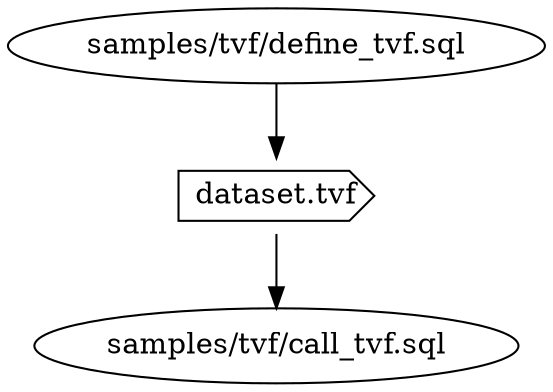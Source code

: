 digraph G {
0 [label="samples/tvf/call_tvf.sql", shape="", type=query];
1 [label="samples/tvf/define_tvf.sql", shape="", type=query];
2 [label="dataset.tvf", shape=cds, type=function];
1->2 ;
2->0 ;
}
